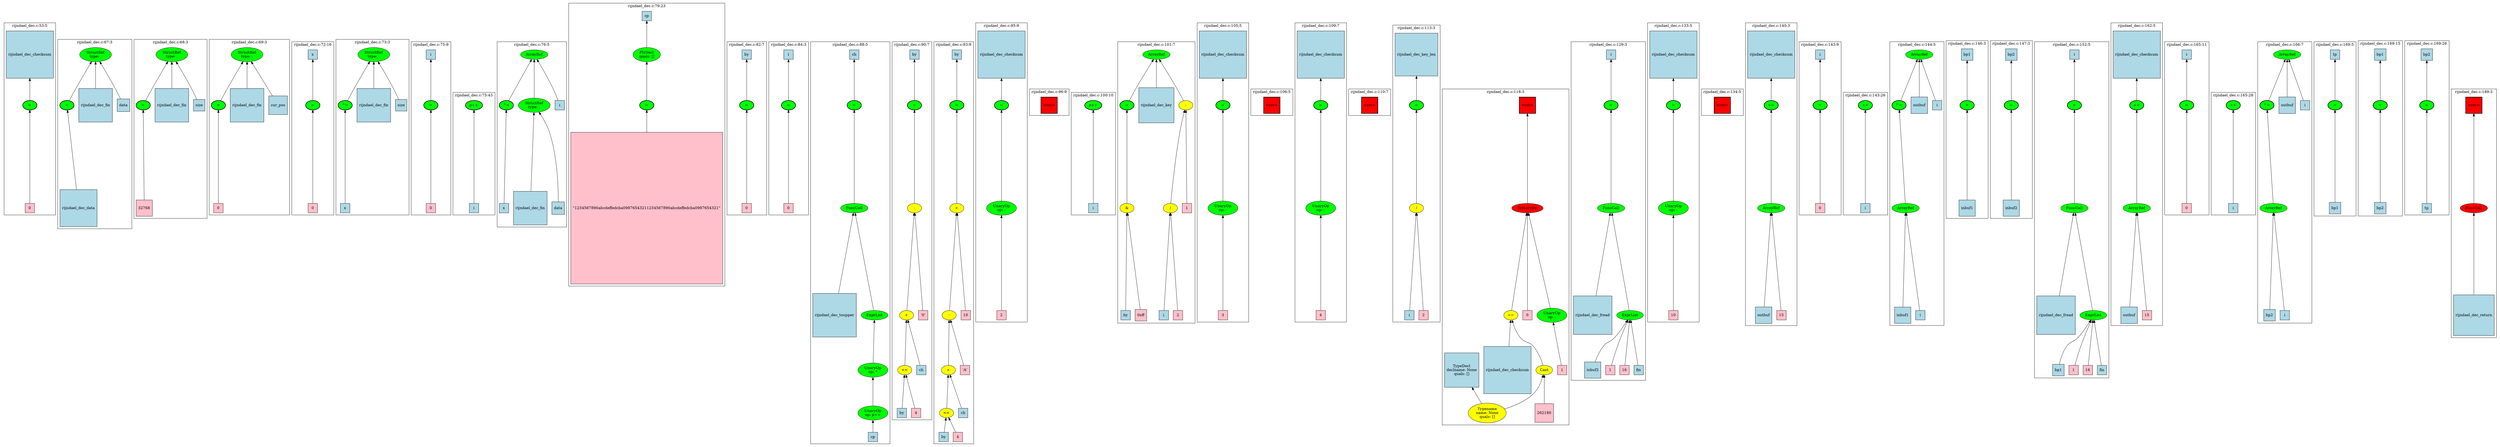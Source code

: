 strict graph "" {
	graph [bb="0,0,7971,1431",
		newrank=true
	];
	node [label="\N"];
	{
		graph [rank=same,
			rankdir=LR
		];
		rank2	[height=0.5,
			label="",
			pos="1.5,1081",
			style=invis,
			width=0.013889];
		229	[fillcolor=green,
			height=0.5,
			label="=",
			pos="91.5,1081",
			style="filled,bold",
			width=0.75];
		rank2 -- 229	[pos="2.2031,1081 22.9,1081 43.596,1081 64.292,1081",
			style=invis];
		292	[fillcolor=green,
			height=0.5,
			label="=",
			pos="215.5,1081",
			style="filled,bold",
			width=0.75];
		229 -- 292	[pos="118.62,1081 141.83,1081 165.04,1081 188.25,1081",
			style=invis];
		297	[fillcolor=green,
			height=0.5,
			label="=",
			pos="473.5,1081",
			style="filled,bold",
			width=0.75];
		292 -- 297	[pos="220.85,1098.8 227.17,1116.4 239.57,1142.3 260.5,1154 292.52,1171.8 393.23,1171.4 425.5,1154 447.13,1142.3 460.6,1116.2 467.59,1098.5",
			style=invis];
		302	[fillcolor=green,
			height=0.5,
			label="=",
			pos="729.5,1081",
			style="filled,bold",
			width=0.75];
		297 -- 302	[pos="478.85,1098.8 485.17,1116.4 497.57,1142.3 518.5,1154 550.13,1171.6 649.62,1171.1 681.5,1154 703.13,1142.3 716.6,1116.2 723.59,1098.5",
			style=invis];
		310	[fillcolor=green,
			height=0.5,
			label="=",
			pos="1036.5,1081",
			style="filled,bold",
			width=0.75];
		302 -- 310	[pos="734.85,1098.8 741.17,1116.4 753.57,1142.3 774.5,1154 810.4,1174 921.31,1169.2 959.5,1154 987.9,1142.6 1011.8,1115.3 1025.2,1097.5",
			style=invis];
		314	[fillcolor=green,
			height=0.5,
			label="^=",
			pos="1143.5,1081",
			style="filled,bold",
			width=0.75];
		310 -- 314	[pos="1063.7,1081 1081.2,1081 1098.8,1081 1116.4,1081",
			style=invis];
		321	[fillcolor=green,
			height=0.5,
			label="=",
			pos="1424.5,1081",
			style="filled,bold",
			width=0.75];
		314 -- 321	[pos="1148.8,1098.8 1155.2,1116.4 1167.6,1142.3 1188.5,1154 1220.1,1171.6 1318,1167.8 1351.5,1154 1378.8,1142.6 1401.3,1115.6 1413.7,1097.8",
			style=invis];
		329	[fillcolor=green,
			height=0.5,
			label="p++",
			pos="1557.5,1081",
			style="filled,bold",
			width=0.75];
		321 -- 329	[pos="1451.5,1081 1477.7,1081 1504,1081 1530.2,1081",
			style=invis];
		331	[fillcolor=green,
			height=0.5,
			label="^=",
			pos="1664.5,1081",
			style="filled,bold",
			width=0.75];
		329 -- 331	[pos="1584.7,1081 1602.2,1081 1619.8,1081 1637.4,1081",
			style=invis];
		338	[fillcolor=green,
			height=0.5,
			label="=",
			pos="2105.5,1081",
			style="filled,bold",
			width=0.75];
		331 -- 338	[pos="1669.8,1098.8 1676.2,1116.4 1688.6,1142.3 1709.5,1154 1768.9,1187.1 1795.2,1163.8 1862.5,1154 1945.5,1141.8 2039.5,1107.3 2082.2,\
1090.4",
			style=invis];
		346	[fillcolor=green,
			height=0.5,
			label="=",
			pos="2403.5,1081",
			style="filled,bold",
			width=0.75];
		338 -- 346	[pos="2132.6,1081 2213.8,1081 2295,1081 2376.2,1081",
			style=invis];
		350	[fillcolor=green,
			height=0.5,
			label="=",
			pos="2532.5,1081",
			style="filled,bold",
			width=0.75];
		346 -- 350	[pos="2430.7,1081 2455.6,1081 2480.5,1081 2505.5,1081",
			style=invis];
		362	[fillcolor=green,
			height=0.5,
			label="=",
			pos="2737.5,1081",
			style="filled,bold",
			width=0.75];
		350 -- 362	[pos="2559.7,1081 2610,1081 2660.2,1081 2710.4,1081",
			style=invis];
		378	[fillcolor=green,
			height=0.5,
			label="=",
			pos="2920.5,1081",
			style="filled,bold",
			width=0.75];
		362 -- 378	[pos="2764.7,1081 2807.6,1081 2850.5,1081 2893.4,1081",
			style=invis];
		395	[fillcolor=green,
			height=0.5,
			label="=",
			pos="3052.5,1081",
			style="filled,bold",
			width=0.75];
		378 -- 395	[pos="2947.6,1081 2973.5,1081 2999.5,1081 3025.4,1081",
			style=invis];
		407	[fillcolor=green,
			height=0.5,
			label="=",
			pos="3203.5,1081",
			style="filled,bold",
			width=0.75];
		395 -- 407	[pos="3079.6,1081 3111.9,1081 3144.1,1081 3176.4,1081",
			style=invis];
		411	[fillcolor=red,
			height=0.65278,
			label="\<ret\>",
			pos="3352.5,1081",
			shape=square,
			style="filled,bold",
			width=0.65278];
		407 -- 411	[pos="3230.6,1081 3263.3,1081 3296,1081 3328.7,1081",
			style=invis];
		414	[fillcolor=green,
			height=0.5,
			label="p++",
			pos="3488.5,1081",
			style="filled,bold",
			width=0.75];
		411 -- 414	[pos="3376.1,1081 3404.5,1081 3432.9,1081 3461.3,1081",
			style=invis];
		417	[fillcolor=green,
			height=0.5,
			label="=",
			pos="3598.5,1081",
			style="filled,bold",
			width=0.75];
		414 -- 417	[pos="3515.6,1081 3534.1,1081 3552.7,1081 3571.3,1081",
			style=invis];
		432	[fillcolor=green,
			height=0.5,
			label="=",
			pos="3922.5,1081",
			style="filled,bold",
			width=0.75];
		417 -- 432	[pos="3603.8,1098.8 3610.2,1116.4 3622.6,1142.3 3643.5,1154 3679.4,1174 3789.6,1167.3 3828.5,1154 3861.5,1142.6 3891.9,1114.4 3908.8,1096.6",
			style=invis];
		436	[fillcolor=red,
			height=0.65278,
			label="\<ret\>",
			pos="4075.5,1081",
			shape=square,
			style="filled,bold",
			width=0.65278];
		432 -- 436	[pos="3949.7,1081 3983.8,1081 4017.8,1081 4051.9,1081",
			style=invis];
		446	[fillcolor=green,
			height=0.5,
			label="=",
			pos="4228.5,1081",
			style="filled,bold",
			width=0.75];
		436 -- 446	[pos="4099.1,1081 4133.2,1081 4167.3,1081 4201.5,1081",
			style=invis];
		450	[fillcolor=red,
			height=0.65278,
			label="\<ret\>",
			pos="4381.5,1081",
			shape=square,
			style="filled,bold",
			width=0.65278];
		446 -- 450	[pos="4255.7,1081 4289.8,1081 4323.8,1081 4357.9,1081",
			style=invis];
		451	[fillcolor=green,
			height=0.5,
			label="=",
			pos="4528.5,1081",
			style="filled,bold",
			width=0.75];
		450 -- 451	[pos="4405,1081 4437.2,1081 4469.3,1081 4501.5,1081",
			style=invis];
		466	[fillcolor=red,
			height=0.65278,
			label="\<ret\>",
			pos="4885.5,1081",
			shape=square,
			style="filled,bold",
			width=0.65278];
		451 -- 466	[pos="4555.7,1081 4657.8,1081 4759.9,1081 4862,1081",
			style=invis];
		530	[fillcolor=green,
			height=0.5,
			label="=",
			pos="5157.5,1081",
			style="filled,bold",
			width=0.75];
		466 -- 530	[pos="4909.1,1081 4982.9,1081 5056.6,1081 5130.3,1081",
			style=invis];
		546	[fillcolor=green,
			height=0.5,
			label="=",
			pos="5356.5,1081",
			style="filled,bold",
			width=0.75];
		530 -- 546	[pos="5184.7,1081 5232.9,1081 5281.1,1081 5329.3,1081",
			style=invis];
		550	[fillcolor=red,
			height=0.65278,
			label="\<ret\>",
			pos="5509.5,1081",
			shape=square,
			style="filled,bold",
			width=0.65278];
		546 -- 550	[pos="5383.7,1081 5417.8,1081 5451.8,1081 5485.9,1081",
			style=invis];
		557	[fillcolor=green,
			height=0.5,
			label="+=",
			pos="5662.5,1081",
			style="filled,bold",
			width=0.75];
		550 -- 557	[pos="5533.1,1081 5567.2,1081 5601.3,1081 5635.5,1081",
			style=invis];
		564	[fillcolor=green,
			height=0.5,
			label="=",
			pos="5815.5,1081",
			style="filled,bold",
			width=0.75];
		557 -- 564	[pos="5689.7,1081 5722.6,1081 5755.5,1081 5788.5,1081",
			style=invis];
		570	[fillcolor=green,
			height=0.5,
			label="++",
			pos="5954.5,1081",
			style="filled,bold",
			width=0.75];
		564 -- 570	[pos="5842.6,1081 5870.9,1081 5899.2,1081 5927.4,1081",
			style=invis];
		572	[fillcolor=green,
			height=0.5,
			label="^=",
			pos="6064.5,1081",
			style="filled,bold",
			width=0.75];
		570 -- 572	[pos="5981.6,1081 6000.1,1081 6018.7,1081 6037.3,1081",
			style=invis];
		579	[fillcolor=green,
			height=0.5,
			label="=",
			pos="6295.5,1081",
			style="filled,bold",
			width=0.75];
		572 -- 579	[pos="6069.8,1098.8 6076.2,1116.4 6088.6,1142.3 6109.5,1154 6151.8,1177.6 6173.5,1171.9 6218.5,1154 6246.9,1142.6 6270.8,1115.3 6284.2,\
1097.5",
			style=invis];
		582	[fillcolor=green,
			height=0.5,
			label="=",
			pos="6431.5,1081",
			style="filled,bold",
			width=0.75];
		579 -- 582	[pos="6322.6,1081 6349.8,1081 6377,1081 6404.3,1081",
			style=invis];
		589	[fillcolor=green,
			height=0.5,
			label="=",
			pos="6629.5,1081",
			style="filled,bold",
			width=0.75];
		582 -- 589	[pos="6458.6,1081 6506.5,1081 6554.5,1081 6602.5,1081",
			style=invis];
		609	[fillcolor=green,
			height=0.5,
			label="+=",
			pos="6828.5,1081",
			style="filled,bold",
			width=0.75];
		589 -- 609	[pos="6656.7,1081 6704.9,1081 6753.1,1081 6801.3,1081",
			style=invis];
		616	[fillcolor=green,
			height=0.5,
			label="=",
			pos="6984.5,1081",
			style="filled,bold",
			width=0.75];
		609 -- 616	[pos="6855.6,1081 6889.5,1081 6923.4,1081 6957.3,1081",
			style=invis];
		622	[fillcolor=green,
			height=0.5,
			label="++",
			pos="7126.5,1081",
			style="filled,bold",
			width=0.75];
		616 -- 622	[pos="7011.7,1081 7040.8,1081 7070,1081 7099.1,1081",
			style=invis];
		624	[fillcolor=green,
			height=0.5,
			label="^=",
			pos="7236.5,1081",
			style="filled,bold",
			width=0.75];
		622 -- 624	[pos="7153.6,1081 7172.1,1081 7190.7,1081 7209.3,1081",
			style=invis];
		631	[fillcolor=green,
			height=0.5,
			label="=",
			pos="7467.5,1081",
			style="filled,bold",
			width=0.75];
		624 -- 631	[pos="7241.8,1098.8 7248.2,1116.4 7260.6,1142.3 7281.5,1154 7323.8,1177.6 7345.5,1171.9 7390.5,1154 7418.9,1142.6 7442.8,1115.3 7456.2,\
1097.5",
			style=invis];
		634	[fillcolor=green,
			height=0.5,
			label="=",
			pos="7606.5,1081",
			style="filled,bold",
			width=0.75];
		631 -- 634	[pos="7494.6,1081 7522.9,1081 7551.2,1081 7579.4,1081",
			style=invis];
		637	[fillcolor=green,
			height=0.5,
			label="=",
			pos="7748.5,1081",
			style="filled,bold",
			width=0.75];
		634 -- 637	[pos="7633.7,1081 7662.8,1081 7692,1081 7721.1,1081",
			style=invis];
		679	[fillcolor=red,
			height=0.65278,
			label="\<ret\>",
			pos="7892.5,1081",
			shape=square,
			style="filled,bold",
			width=0.65278];
		637 -- 679	[pos="7775.5,1081 7806.6,1081 7837.7,1081 7868.7,1081",
			style=invis];
		end	[height=0.5,
			label="",
			pos="7970.5,1081",
			style=invis,
			width=0.013889];
		679 -- end	[pos="7916.3,1081 7934.1,1081 7951.9,1081 7969.7,1081",
			style=invis];
	}
	subgraph cluster329 {
		graph [bb="1493.5,742.45,1621.5,1130",
			label="rijndael_dec.c:75:43",
			lheight=0.21,
			lp="1557.5,1118.5",
			lwidth=1.56
		];
		329;
		330	[fillcolor=lightblue,
			height=0.5,
			label=i,
			pos="1557.5,768.45",
			shape=square,
			style=filled,
			width=0.5];
		329 -- 330	[dir=back,
			pos="s,1557.5,1062.8 1557.5,1052.5 1557.5,989.89 1557.5,837.68 1557.5,786.54"];
	}
	subgraph cluster637 {
		graph [bb="7681.5,742.45,7815.5,1294",
			label="rijndael_dec.c:169:26",
			lheight=0.21,
			lp="7748.5,1282.5",
			lwidth=1.64
		];
		637;
		639	[fillcolor=lightblue,
			height=0.5,
			label=tp,
			pos="7748.5,768.45",
			shape=square,
			style=filled,
			width=0.5];
		637 -- 639	[dir=back,
			pos="s,7748.5,1062.8 7748.5,1052.5 7748.5,989.89 7748.5,837.68 7748.5,786.54"];
		638	[fillcolor=lightblue,
			height=0.51389,
			label=bp2,
			pos="7748.5,1244.5",
			shape=square,
			style=filled,
			width=0.51389];
		638 -- 637	[dir=back,
			pos="s,7748.5,1225.9 7748.5,1215.8 7748.5,1182.3 7748.5,1126.9 7748.5,1099"];
	}
	subgraph cluster634 {
		graph [bb="7539.5,741.95,7673.5,1294",
			label="rijndael_dec.c:169:15",
			lheight=0.21,
			lp="7606.5,1282.5",
			lwidth=1.64
		];
		634;
		636	[fillcolor=lightblue,
			height=0.51389,
			label=bp2,
			pos="7606.5,768.45",
			shape=square,
			style=filled,
			width=0.51389];
		634 -- 636	[dir=back,
			pos="s,7606.5,1062.8 7606.5,1052.6 7606.5,990.29 7606.5,839.2 7606.5,787.31"];
		635	[fillcolor=lightblue,
			height=0.51389,
			label=bp1,
			pos="7606.5,1244.5",
			shape=square,
			style=filled,
			width=0.51389];
		635 -- 634	[dir=back,
			pos="s,7606.5,1225.9 7606.5,1215.8 7606.5,1182.3 7606.5,1126.9 7606.5,1099"];
	}
	subgraph cluster631 {
		graph [bb="7403.5,741.95,7531.5,1293.5",
			label="rijndael_dec.c:169:5",
			lheight=0.21,
			lp="7467.5,1282",
			lwidth=1.56
		];
		631;
		633	[fillcolor=lightblue,
			height=0.51389,
			label=bp1,
			pos="7467.5,768.45",
			shape=square,
			style=filled,
			width=0.51389];
		631 -- 633	[dir=back,
			pos="s,7467.5,1062.8 7467.5,1052.6 7467.5,990.29 7467.5,839.2 7467.5,787.31"];
		632	[fillcolor=lightblue,
			height=0.5,
			label=tp,
			pos="7467.5,1244.5",
			shape=square,
			style=filled,
			width=0.5];
		632 -- 631	[dir=back,
			pos="s,7467.5,1226.2 7467.5,1216.2 7467.5,1182.7 7467.5,1127.1 7467.5,1099.1"];
	}
	subgraph cluster450 {
		graph [bb="4317.5,1049.5,4445.5,1135.5",
			label="rijndael_dec.c:110:7",
			lheight=0.21,
			lp="4381.5,1124",
			lwidth=1.56
		];
		450;
	}
	subgraph cluster570 {
		graph [bb="5887.5,742.45,6021.5,1130",
			label="rijndael_dec.c:143:26",
			lheight=0.21,
			lp="5954.5,1118.5",
			lwidth=1.64
		];
		570;
		571	[fillcolor=lightblue,
			height=0.5,
			label=i,
			pos="5954.5,768.45",
			shape=square,
			style=filled,
			width=0.5];
		570 -- 571	[dir=back,
			pos="s,5954.5,1062.8 5954.5,1052.5 5954.5,989.89 5954.5,837.68 5954.5,786.54"];
	}
	subgraph cluster331 {
		graph [bb="1629.5,708.45,1867.5,1293.5",
			label="rijndael_dec.c:76:5",
			lheight=0.21,
			lp="1748.5,1282",
			lwidth=1.46
		];
		331;
		337	[fillcolor=lightblue,
			height=0.5,
			label=x,
			pos="1661.5,768.45",
			shape=square,
			style=filled,
			width=0.5];
		331 -- 337	[dir=back,
			pos="s,1664.3,1062.8 1664.2,1052.5 1663.6,989.89 1662.2,837.68 1661.7,786.54"];
		332	[fillcolor=green,
			height=0.5,
			label=ArrayRef,
			pos="1757.5,1244.5",
			style=filled,
			width=1.2277];
		332 -- 331	[dir=back,
			pos="s,1747.9,1226.8 1742.9,1218 1723.6,1184.5 1690.2,1126.5 1673.9,1098.3"];
		333	[fillcolor=green,
			height=0.74639,
			label="StructRef
type: .",
			pos="1757.5,1081",
			style=filled,
			width=1.3356];
		332 -- 333	[dir=back,
			pos="s,1757.5,1226.2 1757.5,1215.9 1757.5,1185.7 1757.5,1137.4 1757.5,1107.9"];
		336	[fillcolor=lightblue,
			height=0.5,
			label=i,
			pos="1841.5,1081",
			shape=square,
			style=filled,
			width=0.5];
		332 -- 336	[dir=back,
			pos="s,1766.5,1226.8 1771.3,1217.8 1783,1196.1 1800,1164.1 1814.5,1136 1820.8,1123.7 1827.8,1109.7 1833.1,1099"];
		334	[fillcolor=lightblue,
			height=1.4444,
			label=rijndael_dec_fin,
			pos="1749.5,768.45",
			shape=square,
			style=filled,
			width=1.4444];
		333 -- 334	[dir=back,
			pos="s,1756.8,1054 1756.6,1043.7 1755.1,988.59 1752.4,883.58 1750.8,820.71"];
		335	[fillcolor=lightblue,
			height=0.54167,
			label=data,
			pos="1839.5,768.45",
			shape=square,
			style=filled,
			width=0.54167];
		333 -- 335	[dir=back,
			pos="s,1775.5,1055.7 1781.2,1047 1791.9,1030.6 1803.6,1010.1 1810.5,989.95 1835.2,918.21 1839.1,826.69 1839.5,788.02"];
	}
	subgraph cluster436 {
		graph [bb="4011.5,1049.5,4139.5,1135.5",
			label="rijndael_dec.c:106:5",
			lheight=0.21,
			lp="4075.5,1124",
			lwidth=1.56
		];
		436;
	}
	subgraph cluster446 {
		graph [bb="4147.5,419.45,4309.5,1348",
			label="rijndael_dec.c:109:7",
			lheight=0.21,
			lp="4228.5,1336.5",
			lwidth=1.56
		];
		446;
		448	[fillcolor=green,
			height=0.74639,
			label="UnaryOp
op: -",
			pos="4228.5,768.45",
			style=filled,
			width=1.316];
		446 -- 448	[dir=back,
			pos="s,4228.5,1062.8 4228.5,1052.7 4228.5,993.45 4228.5,853.37 4228.5,795.33"];
		449	[fillcolor=pink,
			height=0.5,
			label=4,
			pos="4228.5,445.45",
			shape=square,
			style=filled,
			width=0.5];
		448 -- 449	[dir=back,
			pos="s,4228.5,741.46 4228.5,731.06 4228.5,661.91 4228.5,513.94 4228.5,463.62"];
		447	[fillcolor=lightblue,
			height=2.0139,
			label=rijndael_dec_checksum,
			pos="4228.5,1244.5",
			shape=square,
			style=filled,
			width=2.0139];
		447 -- 446	[dir=back,
			pos="s,4228.5,1171.7 4228.5,1161.5 4228.5,1137.8 4228.5,1114.2 4228.5,1099"];
	}
	subgraph cluster407 {
		graph [bb="3122.5,419.45,3284.5,1348",
			label="rijndael_dec.c:95:9",
			lheight=0.21,
			lp="3203.5,1336.5",
			lwidth=1.46
		];
		407;
		409	[fillcolor=green,
			height=0.74639,
			label="UnaryOp
op: -",
			pos="3203.5,768.45",
			style=filled,
			width=1.316];
		407 -- 409	[dir=back,
			pos="s,3203.5,1062.8 3203.5,1052.7 3203.5,993.45 3203.5,853.37 3203.5,795.33"];
		410	[fillcolor=pink,
			height=0.5,
			label=2,
			pos="3203.5,445.45",
			shape=square,
			style=filled,
			width=0.5];
		409 -- 410	[dir=back,
			pos="s,3203.5,741.46 3203.5,731.06 3203.5,661.91 3203.5,513.94 3203.5,463.62"];
		408	[fillcolor=lightblue,
			height=2.0139,
			label=rijndael_dec_checksum,
			pos="3203.5,1244.5",
			shape=square,
			style=filled,
			width=2.0139];
		408 -- 407	[dir=back,
			pos="s,3203.5,1171.7 3203.5,1161.5 3203.5,1137.8 3203.5,1114.2 3203.5,1099"];
	}
	subgraph cluster432 {
		graph [bb="3841.5,419.45,4003.5,1348",
			label="rijndael_dec.c:105:5",
			lheight=0.21,
			lp="3922.5,1336.5",
			lwidth=1.56
		];
		432;
		434	[fillcolor=green,
			height=0.74639,
			label="UnaryOp
op: -",
			pos="3922.5,768.45",
			style=filled,
			width=1.316];
		432 -- 434	[dir=back,
			pos="s,3922.5,1062.8 3922.5,1052.7 3922.5,993.45 3922.5,853.37 3922.5,795.33"];
		435	[fillcolor=pink,
			height=0.5,
			label=3,
			pos="3922.5,445.45",
			shape=square,
			style=filled,
			width=0.5];
		434 -- 435	[dir=back,
			pos="s,3922.5,741.46 3922.5,731.06 3922.5,661.91 3922.5,513.94 3922.5,463.62"];
		433	[fillcolor=lightblue,
			height=2.0139,
			label=rijndael_dec_checksum,
			pos="3922.5,1244.5",
			shape=square,
			style=filled,
			width=2.0139];
		433 -- 432	[dir=back,
			pos="s,3922.5,1171.7 3922.5,1161.5 3922.5,1137.8 3922.5,1114.2 3922.5,1099"];
	}
	subgraph cluster350 {
		graph [bb="2472.5,742.45,2593.5,1293.5",
			label="rijndael_dec.c:84:3",
			lheight=0.21,
			lp="2533,1282",
			lwidth=1.46
		];
		350;
		352	[fillcolor=pink,
			height=0.5,
			label=0,
			pos="2532.5,768.45",
			shape=square,
			style=filled,
			width=0.5];
		350 -- 352	[dir=back,
			pos="s,2532.5,1062.8 2532.5,1052.5 2532.5,989.89 2532.5,837.68 2532.5,786.54"];
		351	[fillcolor=lightblue,
			height=0.5,
			label=i,
			pos="2532.5,1244.5",
			shape=square,
			style=filled,
			width=0.5];
		351 -- 350	[dir=back,
			pos="s,2532.5,1226.2 2532.5,1216.2 2532.5,1182.7 2532.5,1127.1 2532.5,1099.1"];
	}
	subgraph cluster346 {
		graph [bb="2343.5,742.45,2464.5,1293.5",
			label="rijndael_dec.c:82:7",
			lheight=0.21,
			lp="2404,1282",
			lwidth=1.46
		];
		346;
		349	[fillcolor=pink,
			height=0.5,
			label=0,
			pos="2403.5,768.45",
			shape=square,
			style=filled,
			width=0.5];
		346 -- 349	[dir=back,
			pos="s,2403.5,1062.8 2403.5,1052.5 2403.5,989.89 2403.5,837.68 2403.5,786.54"];
		347	[fillcolor=lightblue,
			height=0.5,
			label=by,
			pos="2403.5,1244.5",
			shape=square,
			style=filled,
			width=0.5];
		347 -- 346	[dir=back,
			pos="s,2403.5,1226.2 2403.5,1216.2 2403.5,1182.7 2403.5,1127.1 2403.5,1099.1"];
	}
	subgraph cluster417 {
		graph [bb="3563.5,417.95,3833.5,1293.5",
			label="rijndael_dec.c:101:7",
			lheight=0.21,
			lp="3698.5,1282",
			lwidth=1.56
		];
		417;
		425	[fillcolor=yellow,
			height=0.5,
			label="&",
			pos="3598.5,768.45",
			style=filled,
			width=0.75];
		417 -- 425	[dir=back,
			pos="s,3598.5,1062.8 3598.5,1052.5 3598.5,989.89 3598.5,837.68 3598.5,786.54"];
		426	[fillcolor=lightblue,
			height=0.5,
			label=by,
			pos="3593.5,445.45",
			shape=square,
			style=filled,
			width=0.5];
		425 -- 426	[dir=back,
			pos="s,3598.2,750.19 3598.1,740.02 3597.1,675.7 3594.6,516.6 3593.8,463.8"];
		427	[fillcolor=pink,
			height=0.54167,
			label="0xff",
			pos="3649.5,445.45",
			shape=square,
			style=filled,
			width=0.54167];
		425 -- 427	[dir=back,
			pos="s,3601.2,750.19 3602.8,740.1 3613,676.3 3638,518.98 3646.6,464.99"];
		418	[fillcolor=green,
			height=0.5,
			label=ArrayRef,
			pos="3698.5,1244.5",
			style=filled,
			width=1.2277];
		418 -- 417	[dir=back,
			pos="s,3688.2,1226.8 3682.7,1218 3661.8,1184.3 3625.7,1125.8 3608.3,1097.8"];
		419	[fillcolor=lightblue,
			height=1.5278,
			label=rijndael_dec_key,
			pos="3698.5,1081",
			shape=square,
			style=filled,
			width=1.5278];
		418 -- 419	[dir=back,
			pos="s,3698.5,1226.2 3698.5,1216 3698.5,1194.2 3698.5,1163.1 3698.5,1136.3"];
		420	[fillcolor=yellow,
			height=0.5,
			label="-",
			pos="3798.5,1081",
			style=filled,
			width=0.75];
		418 -- 420	[dir=back,
			pos="s,3708.8,1226.8 3714.3,1218 3735.2,1184.3 3771.3,1125.8 3788.7,1097.8"];
		421	[fillcolor=yellow,
			height=0.5,
			label="/",
			pos="3739.5,768.45",
			style=filled,
			width=0.75];
		420 -- 421	[dir=back,
			pos="s,3793.7,1063.1 3791.1,1053.4 3786.2,1035.6 3780,1011.5 3775.5,989.95 3759.7,914.59 3746.8,823.53 3741.7,786.42"];
		424	[fillcolor=pink,
			height=0.5,
			label=1,
			pos="3802.5,768.45",
			shape=square,
			style=filled,
			width=0.5];
		420 -- 424	[dir=back,
			pos="s,3798.7,1062.8 3798.9,1052.5 3799.7,989.89 3801.6,837.68 3802.3,786.54"];
		422	[fillcolor=lightblue,
			height=0.5,
			label=i,
			pos="3720.5,445.45",
			shape=square,
			style=filled,
			width=0.5];
		421 -- 422	[dir=back,
			pos="s,3738.5,750.19 3737.9,740.02 3734.1,675.7 3724.7,516.6 3721.5,463.8"];
		423	[fillcolor=pink,
			height=0.5,
			label=2,
			pos="3774.5,445.45",
			shape=square,
			style=filled,
			width=0.5];
		421 -- 423	[dir=back,
			pos="s,3741.4,750.19 3742.5,740.02 3749.5,675.7 3766.9,516.6 3772.6,463.8"];
	}
	subgraph cluster414 {
		graph [bb="3421.5,742.45,3555.5,1130",
			label="rijndael_dec.c:100:10",
			lheight=0.21,
			lp="3488.5,1118.5",
			lwidth=1.64
		];
		414;
		415	[fillcolor=lightblue,
			height=0.5,
			label=i,
			pos="3488.5,768.45",
			shape=square,
			style=filled,
			width=0.5];
		414 -- 415	[dir=back,
			pos="s,3488.5,1062.8 3488.5,1052.5 3488.5,989.89 3488.5,837.68 3488.5,786.54"];
	}
	subgraph cluster411 {
		graph [bb="3292.5,1049.5,3413.5,1135.5",
			label="rijndael_dec.c:96:9",
			lheight=0.21,
			lp="3353,1124",
			lwidth=1.46
		];
		411;
	}
	subgraph cluster338 {
		graph [bb="1875.5,538.95,2335.5,1423",
			label="rijndael_dec.c:79:23",
			lheight=0.21,
			lp="2105.5,1411.5",
			lwidth=1.56
		];
		338;
		342	[fillcolor=pink,
			height=6.1528,
			label="\"1234567890abcdeffedcba09876543211234567890abcdeffedcba0987654321\"",
			pos="2105.5,768.45",
			shape=square,
			style=filled,
			width=6.1528];
		338 -- 342	[dir=back,
			pos="s,2105.5,1062.8 2105.5,1052.7 2105.5,1036.7 2105.5,1014.8 2105.5,990.23"];
		339	[fillcolor=green,
			height=0.74639,
			label="PtrDecl
quals: []",
			pos="2105.5,1244.5",
			style=filled,
			width=1.2178];
		339 -- 338	[dir=back,
			pos="s,2105.5,1217.5 2105.5,1207.2 2105.5,1173.6 2105.5,1125 2105.5,1099.4"];
		340	[fillcolor=lightblue,
			height=0.5,
			label=cp,
			pos="2105.5,1374",
			shape=square,
			style=filled,
			width=0.5];
		340 -- 339	[dir=back,
			pos="s,2105.5,1355.8 2105.5,1345.5 2105.5,1323.6 2105.5,1293.2 2105.5,1271.7"];
	}
	subgraph cluster679 {
		graph [bb="7823.5,376.45,7961.5,1135.5",
			label="rijndael_dec.c:189:3",
			lheight=0.21,
			lp="7892.5,1124",
			lwidth=1.56
		];
		679;
		680	[fillcolor=red,
			height=0.5,
			label=FuncCall,
			pos="7892.5,768.45",
			style=filled,
			width=1.1916];
		679 -- 680	[dir=back,
			pos="s,7892.5,1057.4 7892.5,1047.2 7892.5,981.77 7892.5,836.8 7892.5,786.8"];
		681	[fillcolor=lightblue,
			height=1.6944,
			label=rijndael_dec_return,
			pos="7892.5,445.45",
			shape=square,
			style=filled,
			width=1.6944];
		680 -- 681	[dir=back,
			pos="s,7892.5,750.19 7892.5,740.19 7892.5,688.83 7892.5,576.58 7892.5,506.68"];
	}
	subgraph cluster229 {
		graph [bb="10.5,742.45,172.5,1348",
			label="rijndael_dec.c:53:5",
			lheight=0.21,
			lp="91.5,1336.5",
			lwidth=1.46
		];
		229;
		232	[fillcolor=pink,
			height=0.5,
			label=0,
			pos="91.5,768.45",
			shape=square,
			style=filled,
			width=0.5];
		229 -- 232	[dir=back,
			pos="s,91.5,1062.8 91.5,1052.5 91.5,989.89 91.5,837.68 91.5,786.54"];
		230	[fillcolor=lightblue,
			height=2.0139,
			label=rijndael_dec_checksum,
			pos="91.5,1244.5",
			shape=square,
			style=filled,
			width=2.0139];
		230 -- 229	[dir=back,
			pos="s,91.5,1171.7 91.5,1161.5 91.5,1137.8 91.5,1114.2 91.5,1099"];
	}
	subgraph cluster624 {
		graph [bb="7201.5,418.95,7395.5,1293.5",
			label="rijndael_dec.c:166:7",
			lheight=0.21,
			lp="7298.5,1282",
			lwidth=1.56
		];
		624;
		628	[fillcolor=green,
			height=0.5,
			label=ArrayRef,
			pos="7253.5,768.45",
			style=filled,
			width=1.2277];
		624 -- 628	[dir=back,
			pos="s,7237.4,1062.8 7238,1052.5 7241.4,989.89 7249.8,837.68 7252.6,786.54"];
		629	[fillcolor=lightblue,
			height=0.51389,
			label=bp2,
			pos="7240.5,445.45",
			shape=square,
			style=filled,
			width=0.51389];
		628 -- 629	[dir=back,
			pos="s,7252.8,750.19 7252.4,740.05 7249.8,675.9 7243.4,517.39 7241.2,464.19"];
		630	[fillcolor=lightblue,
			height=0.5,
			label=i,
			pos="7295.5,445.45",
			shape=square,
			style=filled,
			width=0.5];
		628 -- 630	[dir=back,
			pos="s,7255.8,750.19 7257.1,740.02 7265.5,675.7 7286.3,516.6 7293.2,463.8"];
		625	[fillcolor=green,
			height=0.5,
			label=ArrayRef,
			pos="7307.5,1244.5",
			style=filled,
			width=1.2277];
		625 -- 624	[dir=back,
			pos="s,7300,1226.5 7296,1217.3 7281.3,1183.8 7256.2,1126.9 7243.9,1098.7"];
		626	[fillcolor=lightblue,
			height=0.72222,
			label=outbuf,
			pos="7307.5,1081",
			shape=square,
			style=filled,
			width=0.72222];
		625 -- 626	[dir=back,
			pos="s,7307.5,1226.2 7307.5,1215.8 7307.5,1185.3 7307.5,1136.5 7307.5,1107"];
		627	[fillcolor=lightblue,
			height=0.5,
			label=i,
			pos="7369.5,1081",
			shape=square,
			style=filled,
			width=0.5];
		625 -- 627	[dir=back,
			pos="s,7314,1226.5 7317.7,1216.9 7330.5,1183.6 7352.1,1127.4 7362.9,1099.2"];
	}
	subgraph cluster292 {
		graph [bb="180.5,703.95,430.5,1302.3",
			label="rijndael_dec.c:67:3",
			lheight=0.21,
			lp="305.5,1290.8",
			lwidth=1.46
		];
		292;
		296	[fillcolor=lightblue,
			height=1.5694,
			label=rijndael_dec_data,
			pos="245.5,768.45",
			shape=square,
			style=filled,
			width=1.5694];
		292 -- 296	[dir=back,
			pos="s,217.16,1062.8 218.14,1052.6 223.05,1001.8 233.66,891.97 240.13,825"];
		293	[fillcolor=green,
			height=0.74639,
			label="StructRef
type: .",
			pos="312.5,1244.5",
			style=filled,
			width=1.3356];
		293 -- 292	[dir=back,
			pos="s,297.56,1218.6 292.3,1209.8 271.68,1175.5 240.56,1123.7 225.02,1097.8"];
		294	[fillcolor=lightblue,
			height=1.4444,
			label=rijndael_dec_fin,
			pos="312.5,1081",
			shape=square,
			style=filled,
			width=1.4444];
		293 -- 294	[dir=back,
			pos="s,312.5,1217.5 312.5,1207.4 312.5,1185.5 312.5,1157.4 312.5,1133.3"];
		295	[fillcolor=lightblue,
			height=0.54167,
			label=data,
			pos="402.5,1081",
			shape=square,
			style=filled,
			width=0.54167];
		293 -- 295	[dir=back,
			pos="s,326.72,1218.8 331.82,1209.9 343.92,1188.7 359.77,1160.8 373.5,1136 379.98,1124.2 387.11,1111 392.67,1100.5"];
	}
	subgraph cluster564 {
		graph [bb="5751.5,742.45,5879.5,1293.5",
			label="rijndael_dec.c:143:9",
			lheight=0.21,
			lp="5815.5,1282",
			lwidth=1.56
		];
		564;
		566	[fillcolor=pink,
			height=0.5,
			label=0,
			pos="5815.5,768.45",
			shape=square,
			style=filled,
			width=0.5];
		564 -- 566	[dir=back,
			pos="s,5815.5,1062.8 5815.5,1052.5 5815.5,989.89 5815.5,837.68 5815.5,786.54"];
		565	[fillcolor=lightblue,
			height=0.5,
			label=i,
			pos="5815.5,1244.5",
			shape=square,
			style=filled,
			width=0.5];
		565 -- 564	[dir=back,
			pos="s,5815.5,1226.2 5815.5,1216.2 5815.5,1182.7 5815.5,1127.1 5815.5,1099.1"];
	}
	subgraph cluster579 {
		graph [bb="6231.5,734.45,6359.5,1294",
			label="rijndael_dec.c:146:3",
			lheight=0.21,
			lp="6295.5,1282.5",
			lwidth=1.56
		];
		579;
		581	[fillcolor=lightblue,
			height=0.72222,
			label=inbuf1,
			pos="6295.5,768.45",
			shape=square,
			style=filled,
			width=0.72222];
		579 -- 581	[dir=back,
			pos="s,6295.5,1062.8 6295.5,1052.7 6295.5,993.25 6295.5,852.62 6295.5,794.88"];
		580	[fillcolor=lightblue,
			height=0.51389,
			label=bp1,
			pos="6295.5,1244.5",
			shape=square,
			style=filled,
			width=0.51389];
		580 -- 579	[dir=back,
			pos="s,6295.5,1225.9 6295.5,1215.8 6295.5,1182.3 6295.5,1126.9 6295.5,1099"];
	}
	subgraph cluster297 {
		graph [bb="438.5,735.45,686.5,1302.3",
			label="rijndael_dec.c:68:3",
			lheight=0.21,
			lp="562.5,1290.8",
			lwidth=1.46
		];
		297;
		301	[fillcolor=pink,
			height=0.69444,
			label=32768,
			pos="473.5,768.45",
			shape=square,
			style=filled,
			width=0.69444];
		297 -- 301	[dir=back,
			pos="s,473.5,1062.8 473.5,1052.6 473.5,992.65 473.5,850.39 473.5,793.54"];
		298	[fillcolor=green,
			height=0.74639,
			label="StructRef
type: .",
			pos="570.5,1244.5",
			style=filled,
			width=1.3356];
		298 -- 297	[dir=back,
			pos="s,555.56,1218.6 550.3,1209.8 529.68,1175.5 498.56,1123.7 483.02,1097.8"];
		299	[fillcolor=lightblue,
			height=1.4444,
			label=rijndael_dec_fin,
			pos="570.5,1081",
			shape=square,
			style=filled,
			width=1.4444];
		298 -- 299	[dir=back,
			pos="s,570.5,1217.5 570.5,1207.4 570.5,1185.5 570.5,1157.4 570.5,1133.3"];
		300	[fillcolor=lightblue,
			height=0.52778,
			label=size,
			pos="659.5,1081",
			shape=square,
			style=filled,
			width=0.52778];
		298 -- 300	[dir=back,
			pos="s,585.07,1218.4 590.19,1209.5 602.3,1188.5 618.04,1160.8 631.5,1136 637.95,1124.1 644.95,1110.6 650.34,1100"];
	}
	subgraph cluster466 {
		graph [bb="4611.5,80,5023.5,1135.5",
			label="rijndael_dec.c:118:3",
			lheight=0.21,
			lp="4817.5,1124",
			lwidth=1.56
		];
		466;
		467	[fillcolor=red,
			height=0.5,
			label=TernaryOp,
			pos="4885.5,768.45",
			style=filled,
			width=1.3721];
		466 -- 467	[dir=back,
			pos="s,4885.5,1057.4 4885.5,1047.2 4885.5,981.77 4885.5,836.8 4885.5,786.8"];
		468	[fillcolor=yellow,
			height=0.5,
			label="==",
			pos="4822.5,445.45",
			style=filled,
			width=0.75];
		467 -- 468	[dir=back,
			pos="s,4882.1,750.19 4880.1,740 4867.5,675.49 4836.1,515.81 4825.8,463.41"];
		475	[fillcolor=pink,
			height=0.5,
			label=0,
			pos="4885.5,445.45",
			shape=square,
			style=filled,
			width=0.5];
		467 -- 475	[dir=back,
			pos="s,4885.5,750.19 4885.5,740.02 4885.5,675.7 4885.5,516.6 4885.5,463.8"];
		476	[fillcolor=green,
			height=0.74639,
			label="UnaryOp
op: -",
			pos="4968.5,445.45",
			style=filled,
			width=1.316];
		467 -- 476	[dir=back,
			pos="s,4890,750.19 4892.6,740.16 4908.3,679.1 4946.3,532.14 4961.8,472.38"];
		469	[fillcolor=lightblue,
			height=2.0139,
			label=rijndael_dec_checksum,
			pos="4816.5,271.45",
			shape=square,
			style=filled,
			width=2.0139];
		468 -- 469	[dir=back,
			pos="s,4821.9,427.33 4821.6,417.28 4820.9,397.61 4819.9,370.06 4819,344.26"];
		470	[fillcolor=yellow,
			height=0.5,
			label=Cast,
			pos="4934.5,271.45",
			style=filled,
			width=0.75];
		468 -- 470	[dir=back,
			pos="s,4829,427.96 4833.1,418.78 4839.3,405.37 4848.1,389.16 4858.5,376.45 4873,358.75 4884.1,361.8 4898.5,343.95 4912,327.17 4922.4,\
304.5 4928.4,289.22"];
		477	[fillcolor=pink,
			height=0.5,
			label=1,
			pos="4997.5,271.45",
			shape=square,
			style=filled,
			width=0.5];
		476 -- 477	[dir=back,
			pos="s,4972.9,418.33 4974.6,408.14 4980.7,371.82 4989.9,317.5 4994.6,289.9"];
		471	[fillcolor=yellow,
			height=1.041,
			label="Typename
name: None
quals: []",
			pos="4753.5,125.48",
			style=filled,
			width=1.6303];
		470 -- 471	[dir=back,
			pos="s,4929.4,253.56 4925.9,243.97 4920,229.27 4911.1,211.47 4898.5,198.95 4872.6,173.12 4835.6,154.83 4805.5,143.09"];
		474	[fillcolor=pink,
			height=0.79167,
			label=262180,
			pos="4934.5,125.48",
			shape=square,
			style=filled,
			width=0.79167];
		470 -- 474	[dir=back,
			pos="s,4934.5,253.37 4934.5,243.27 4934.5,217.76 4934.5,179.79 4934.5,154.13"];
		472	[fillcolor=lightblue,
			height=1.4722,
			label="TypeDecl
declname: None
quals: []",
			pos="4672.5,271.45",
			shape=square,
			style=filled,
			width=1.4722];
		472 -- 471	[dir=back,
			pos="s,4702,218.07 4707,209.05 4716.3,192.64 4725.9,175.48 4734,161.09"];
	}
	subgraph cluster451 {
		graph [bb="4453.5,419.45,4603.5,1342",
			label="rijndael_dec.c:113:3",
			lheight=0.21,
			lp="4528.5,1330.5",
			lwidth=1.56
		];
		451;
		453	[fillcolor=yellow,
			height=0.5,
			label="/",
			pos="4528.5,768.45",
			style=filled,
			width=0.75];
		451 -- 453	[dir=back,
			pos="s,4528.5,1062.8 4528.5,1052.5 4528.5,989.89 4528.5,837.68 4528.5,786.54"];
		454	[fillcolor=lightblue,
			height=0.5,
			label=i,
			pos="4501.5,445.45",
			shape=square,
			style=filled,
			width=0.5];
		453 -- 454	[dir=back,
			pos="s,4527,750.19 4526.2,740.02 4520.8,675.7 4507.4,516.6 4503,463.8"];
		455	[fillcolor=pink,
			height=0.5,
			label=2,
			pos="4555.5,445.45",
			shape=square,
			style=filled,
			width=0.5];
		453 -- 455	[dir=back,
			pos="s,4530,750.19 4530.8,740.02 4536.2,675.7 4549.6,516.6 4554,463.8"];
		452	[fillcolor=lightblue,
			height=1.8472,
			label=rijndael_dec_key_len,
			pos="4528.5,1244.5",
			shape=square,
			style=filled,
			width=1.8472];
		452 -- 451	[dir=back,
			pos="s,4528.5,1177.8 4528.5,1167.6 4528.5,1142 4528.5,1115.7 4528.5,1099.1"];
	}
	subgraph cluster622 {
		graph [bb="7059.5,742.45,7193.5,1130",
			label="rijndael_dec.c:165:28",
			lheight=0.21,
			lp="7126.5,1118.5",
			lwidth=1.64
		];
		622;
		623	[fillcolor=lightblue,
			height=0.5,
			label=i,
			pos="7126.5,768.45",
			shape=square,
			style=filled,
			width=0.5];
		622 -- 623	[dir=back,
			pos="s,7126.5,1062.8 7126.5,1052.5 7126.5,989.89 7126.5,837.68 7126.5,786.54"];
	}
	subgraph cluster616 {
		graph [bb="6917.5,742.45,7051.5,1293.5",
			label="rijndael_dec.c:165:11",
			lheight=0.21,
			lp="6984.5,1282",
			lwidth=1.64
		];
		616;
		618	[fillcolor=pink,
			height=0.5,
			label=0,
			pos="6984.5,768.45",
			shape=square,
			style=filled,
			width=0.5];
		616 -- 618	[dir=back,
			pos="s,6984.5,1062.8 6984.5,1052.5 6984.5,989.89 6984.5,837.68 6984.5,786.54"];
		617	[fillcolor=lightblue,
			height=0.5,
			label=i,
			pos="6984.5,1244.5",
			shape=square,
			style=filled,
			width=0.5];
		617 -- 616	[dir=back,
			pos="s,6984.5,1226.2 6984.5,1216.2 6984.5,1182.7 6984.5,1127.1 6984.5,1099.1"];
	}
	subgraph cluster378 {
		graph [bb="2858.5,99.477,2982.5,1293.5",
			label="rijndael_dec.c:90:7",
			lheight=0.21,
			lp="2920.5,1282",
			lwidth=1.46
		];
		378;
		380	[fillcolor=yellow,
			height=0.5,
			label="-",
			pos="2920.5,768.45",
			style=filled,
			width=0.75];
		378 -- 380	[dir=back,
			pos="s,2920.5,1062.8 2920.5,1052.5 2920.5,989.89 2920.5,837.68 2920.5,786.54"];
		381	[fillcolor=yellow,
			height=0.5,
			label="+",
			pos="2893.5,445.45",
			style=filled,
			width=0.75];
		380 -- 381	[dir=back,
			pos="s,2919,750.19 2918.2,740.02 2912.8,675.7 2899.4,516.6 2895,463.8"];
		386	[fillcolor=pink,
			height=0.5,
			label="'0'",
			pos="2956.5,445.45",
			shape=square,
			style=filled,
			width=0.5];
		380 -- 386	[dir=back,
			pos="s,2922.4,750.19 2923.6,740.02 2930.8,675.7 2948.6,516.6 2954.6,463.8"];
		382	[fillcolor=yellow,
			height=0.5,
			label="<<",
			pos="2893.5,271.45",
			style=filled,
			width=0.75];
		381 -- 382	[dir=back,
			pos="s,2893.5,427.33 2893.5,417.1 2893.5,381.22 2893.5,319.33 2893.5,289.5"];
		385	[fillcolor=lightblue,
			height=0.5,
			label=ch,
			pos="2956.5,271.45",
			shape=square,
			style=filled,
			width=0.5];
		381 -- 385	[dir=back,
			pos="s,2899.7,427.65 2903.2,417.91 2916.3,382.19 2939.2,319.67 2950.2,289.58"];
		379	[fillcolor=lightblue,
			height=0.5,
			label=by,
			pos="2920.5,1244.5",
			shape=square,
			style=filled,
			width=0.5];
		379 -- 378	[dir=back,
			pos="s,2920.5,1226.2 2920.5,1216.2 2920.5,1182.7 2920.5,1127.1 2920.5,1099.1"];
		383	[fillcolor=lightblue,
			height=0.5,
			label=by,
			pos="2888.5,125.48",
			shape=square,
			style=filled,
			width=0.5];
		382 -- 383	[dir=back,
			pos="s,2892.9,253.37 2892.5,243 2891.5,213.67 2889.9,168.09 2889.1,143.54"];
		384	[fillcolor=pink,
			height=0.5,
			label=4,
			pos="2942.5,125.48",
			shape=square,
			style=filled,
			width=0.5];
		382 -- 384	[dir=back,
			pos="s,2899.2,253.66 2902.5,244.09 2912.4,214.84 2928.2,168.49 2936.7,143.61"];
	}
	subgraph cluster609 {
		graph [bb="6747.5,411.45,6909.5,1348",
			label="rijndael_dec.c:162:5",
			lheight=0.21,
			lp="6828.5,1336.5",
			lwidth=1.56
		];
		609;
		611	[fillcolor=green,
			height=0.5,
			label=ArrayRef,
			pos="6828.5,768.45",
			style=filled,
			width=1.2277];
		609 -- 611	[dir=back,
			pos="s,6828.5,1062.8 6828.5,1052.5 6828.5,989.89 6828.5,837.68 6828.5,786.54"];
		612	[fillcolor=lightblue,
			height=0.72222,
			label=outbuf,
			pos="6801.5,445.45",
			shape=square,
			style=filled,
			width=0.72222];
		611 -- 612	[dir=back,
			pos="s,6827,750.19 6826.2,740.11 6821,678.7 6808.6,530.6 6803.6,471.46"];
		613	[fillcolor=pink,
			height=0.5,
			label=15,
			pos="6863.5,445.45",
			shape=square,
			style=filled,
			width=0.5];
		611 -- 613	[dir=back,
			pos="s,6830.4,750.19 6831.5,740.02 6838.5,675.7 6855.9,516.6 6861.6,463.8"];
		610	[fillcolor=lightblue,
			height=2.0139,
			label=rijndael_dec_checksum,
			pos="6828.5,1244.5",
			shape=square,
			style=filled,
			width=2.0139];
		610 -- 609	[dir=back,
			pos="s,6828.5,1171.7 6828.5,1161.5 6828.5,1137.8 6828.5,1114.2 6828.5,1099"];
	}
	subgraph cluster582 {
		graph [bb="6367.5,734.45,6495.5,1294",
			label="rijndael_dec.c:147:3",
			lheight=0.21,
			lp="6431.5,1282.5",
			lwidth=1.56
		];
		582;
		584	[fillcolor=lightblue,
			height=0.72222,
			label=inbuf2,
			pos="6431.5,768.45",
			shape=square,
			style=filled,
			width=0.72222];
		582 -- 584	[dir=back,
			pos="s,6431.5,1062.8 6431.5,1052.7 6431.5,993.25 6431.5,852.62 6431.5,794.88"];
		583	[fillcolor=lightblue,
			height=0.51389,
			label=bp2,
			pos="6431.5,1244.5",
			shape=square,
			style=filled,
			width=0.51389];
		583 -- 582	[dir=back,
			pos="s,6431.5,1225.9 6431.5,1215.8 6431.5,1182.3 6431.5,1126.9 6431.5,1099"];
	}
	subgraph cluster395 {
		graph [bb="2990.5,8,3114.5,1293.5",
			label="rijndael_dec.c:93:9",
			lheight=0.21,
			lp="3052.5,1282",
			lwidth=1.46
		];
		395;
		397	[fillcolor=yellow,
			height=0.5,
			label="+",
			pos="3052.5,768.45",
			style=filled,
			width=0.75];
		395 -- 397	[dir=back,
			pos="s,3052.5,1062.8 3052.5,1052.5 3052.5,989.89 3052.5,837.68 3052.5,786.54"];
		398	[fillcolor=yellow,
			height=0.5,
			label="-",
			pos="3025.5,445.45",
			style=filled,
			width=0.75];
		397 -- 398	[dir=back,
			pos="s,3051,750.19 3050.2,740.02 3044.8,675.7 3031.4,516.6 3027,463.8"];
		405	[fillcolor=pink,
			height=0.5,
			label=10,
			pos="3088.5,445.45",
			shape=square,
			style=filled,
			width=0.5];
		397 -- 405	[dir=back,
			pos="s,3054.4,750.19 3055.6,740.02 3062.8,675.7 3080.6,516.6 3086.6,463.8"];
		399	[fillcolor=yellow,
			height=0.5,
			label="+",
			pos="3025.5,271.45",
			style=filled,
			width=0.75];
		398 -- 399	[dir=back,
			pos="s,3025.5,427.33 3025.5,417.1 3025.5,381.22 3025.5,319.33 3025.5,289.5"];
		404	[fillcolor=pink,
			height=0.5,
			label="'A'",
			pos="3088.5,271.45",
			shape=square,
			style=filled,
			width=0.5];
		398 -- 404	[dir=back,
			pos="s,3031.7,427.65 3035.2,417.91 3048.3,382.19 3071.2,319.67 3082.2,289.58"];
		396	[fillcolor=lightblue,
			height=0.5,
			label=by,
			pos="3052.5,1244.5",
			shape=square,
			style=filled,
			width=0.5];
		396 -- 395	[dir=back,
			pos="s,3052.5,1226.2 3052.5,1216.2 3052.5,1182.7 3052.5,1127.1 3052.5,1099.1"];
		400	[fillcolor=yellow,
			height=0.5,
			label="<<",
			pos="3025.5,125.48",
			style=filled,
			width=0.75];
		399 -- 400	[dir=back,
			pos="s,3025.5,253.37 3025.5,243 3025.5,213.67 3025.5,168.09 3025.5,143.54"];
		403	[fillcolor=lightblue,
			height=0.5,
			label=ch,
			pos="3088.5,125.48",
			shape=square,
			style=filled,
			width=0.5];
		399 -- 403	[dir=back,
			pos="s,3032.7,253.94 3036.7,244.78 3049.5,215.6 3070,168.79 3081,143.69"];
		401	[fillcolor=lightblue,
			height=0.5,
			label=by,
			pos="3020.5,34",
			shape=square,
			style=filled,
			width=0.5];
		400 -- 401	[dir=back,
			pos="s,3024.5,107.22 3024,97.194 3023.2,82.545 3022.2,64.935 3021.5,52.199"];
		402	[fillcolor=pink,
			height=0.5,
			label=4,
			pos="3074.5,34",
			shape=square,
			style=filled,
			width=0.5];
		400 -- 402	[dir=back,
			pos="s,3034.5,108.07 3039.3,99.264 3047.5,84.241 3057.8,65.563 3065.1,52.222"];
	}
	subgraph cluster589 {
		graph [bb="6503.5,244.95,6739.5,1293.5",
			label="rijndael_dec.c:152:5",
			lheight=0.21,
			lp="6621.5,1282",
			lwidth=1.56
		];
		589;
		591	[fillcolor=green,
			height=0.5,
			label=FuncCall,
			pos="6629.5,768.45",
			style=filled,
			width=1.1916];
		589 -- 591	[dir=back,
			pos="s,6629.5,1062.8 6629.5,1052.5 6629.5,989.89 6629.5,837.68 6629.5,786.54"];
		592	[fillcolor=lightblue,
			height=1.6389,
			label=rijndael_dec_fread,
			pos="6570.5,445.45",
			shape=square,
			style=filled,
			width=1.6389];
		591 -- 592	[dir=back,
			pos="s,6626.3,750.19 6624.5,740.1 6614.9,688.21 6594,574.46 6581.2,504.75"];
		593	[fillcolor=green,
			height=0.5,
			label=ExprList,
			pos="6689.5,445.45",
			style=filled,
			width=1.1555];
		591 -- 593	[dir=back,
			pos="s,6632.7,750.19 6634.6,740 6646.7,675.49 6676.5,515.81 6686.3,463.41"];
		594	[fillcolor=lightblue,
			height=0.51389,
			label=bp1,
			pos="6550.5,271.45",
			shape=square,
			style=filled,
			width=0.51389];
		593 -- 594	[dir=back,
			pos="s,6679.9,427.74 6674.4,419.16 6665.2,405.35 6652.6,388.63 6638.5,376.45 6615.5,356.64 6598.6,366.68 6578.5,343.95 6564.9,328.57 \
6557.5,305.82 6553.8,290.13"];
		595	[fillcolor=pink,
			height=0.5,
			label=1,
			pos="6605.5,271.45",
			shape=square,
			style=filled,
			width=0.5];
		593 -- 595	[dir=back,
			pos="s,6679,427.81 6673.6,419.02 6661.5,399.04 6644.9,370.29 6632.5,343.95 6624,325.81 6616.1,304.2 6611.1,289.52"];
		596	[fillcolor=pink,
			height=0.5,
			label=16,
			pos="6659.5,271.45",
			shape=square,
			style=filled,
			width=0.5];
		593 -- 596	[dir=back,
			pos="s,6686.5,427.33 6684.7,417.1 6678.5,381.22 6667.7,319.33 6662.5,289.5"];
		597	[fillcolor=lightblue,
			height=0.5,
			label=fin,
			pos="6713.5,271.45",
			shape=square,
			style=filled,
			width=0.5];
		593 -- 597	[dir=back,
			pos="s,6691.9,427.33 6693.3,417.1 6698.3,381.22 6707,319.33 6711.1,289.5"];
		590	[fillcolor=lightblue,
			height=0.5,
			label=i,
			pos="6629.5,1244.5",
			shape=square,
			style=filled,
			width=0.5];
		590 -- 589	[dir=back,
			pos="s,6629.5,1226.2 6629.5,1216.2 6629.5,1182.7 6629.5,1127.1 6629.5,1099.1"];
	}
	subgraph cluster362 {
		graph [bb="2601.5,8,2850.5,1293.5",
			label="rijndael_dec.c:88:5",
			lheight=0.21,
			lp="2726,1282",
			lwidth=1.46
		];
		362;
		364	[fillcolor=green,
			height=0.5,
			label=FuncCall,
			pos="2737.5,768.45",
			style=filled,
			width=1.1916];
		362 -- 364	[dir=back,
			pos="s,2737.5,1062.8 2737.5,1052.5 2737.5,989.89 2737.5,837.68 2737.5,786.54"];
		365	[fillcolor=lightblue,
			height=1.8194,
			label=rijndael_dec_toupper,
			pos="2675.5,445.45",
			shape=square,
			style=filled,
			width=1.8194];
		364 -- 365	[dir=back,
			pos="s,2734.2,750.19 2732.2,740.1 2722.5,689.8 2701.6,581.36 2688,511.27"];
		366	[fillcolor=green,
			height=0.5,
			label=ExprList,
			pos="2800.5,445.45",
			style=filled,
			width=1.1555];
		364 -- 366	[dir=back,
			pos="s,2740.9,750.19 2742.9,740 2755.5,675.49 2786.9,515.81 2797.2,463.41"];
		367	[fillcolor=green,
			height=0.74639,
			label="UnaryOp
op: *",
			pos="2795.5,271.45",
			style=filled,
			width=1.316];
		366 -- 367	[dir=back,
			pos="s,2800,427.33 2799.7,417.16 2798.8,384.56 2797.2,330.4 2796.3,298.4"];
		363	[fillcolor=lightblue,
			height=0.5,
			label=ch,
			pos="2737.5,1244.5",
			shape=square,
			style=filled,
			width=0.5];
		363 -- 362	[dir=back,
			pos="s,2737.5,1226.2 2737.5,1216.2 2737.5,1182.7 2737.5,1127.1 2737.5,1099.1"];
		368	[fillcolor=green,
			height=0.74639,
			label="UnaryOp
op: p++",
			pos="2795.5,125.48",
			style=filled,
			width=1.316];
		367 -- 368	[dir=back,
			pos="s,2795.5,244.38 2795.5,234.34 2795.5,208.83 2795.5,175.23 2795.5,152.36"];
		369	[fillcolor=lightblue,
			height=0.5,
			label=cp,
			pos="2795.5,34",
			shape=square,
			style=filled,
			width=0.5];
		368 -- 369	[dir=back,
			pos="s,2795.5,98.596 2795.5,88.37 2795.5,75.824 2795.5,62.336 2795.5,52.059"];
	}
	subgraph cluster302 {
		graph [bb="694.5,742.45,964.5,1302.3",
			label="rijndael_dec.c:69:3",
			lheight=0.21,
			lp="829.5,1290.8",
			lwidth=1.46
		];
		302;
		306	[fillcolor=pink,
			height=0.5,
			label=0,
			pos="729.5,768.45",
			shape=square,
			style=filled,
			width=0.5];
		302 -- 306	[dir=back,
			pos="s,729.5,1062.8 729.5,1052.5 729.5,989.89 729.5,837.68 729.5,786.54"];
		303	[fillcolor=green,
			height=0.74639,
			label="StructRef
type: .",
			pos="826.5,1244.5",
			style=filled,
			width=1.3356];
		303 -- 302	[dir=back,
			pos="s,811.56,1218.6 806.3,1209.8 785.68,1175.5 754.56,1123.7 739.02,1097.8"];
		304	[fillcolor=lightblue,
			height=1.4444,
			label=rijndael_dec_fin,
			pos="826.5,1081",
			shape=square,
			style=filled,
			width=1.4444];
		303 -- 304	[dir=back,
			pos="s,826.5,1217.5 826.5,1207.4 826.5,1185.5 826.5,1157.4 826.5,1133.3"];
		305	[fillcolor=lightblue,
			height=0.81944,
			label=cur_pos,
			pos="926.5,1081",
			shape=square,
			style=filled,
			width=0.81944];
		303 -- 305	[dir=back,
			pos="s,841.69,1218.9 847.06,1210.3 865.25,1180.9 891.53,1138.4 908.8,1110.5"];
	}
	subgraph cluster310 {
		graph [bb="972.5,742.45,1100.5,1293.5",
			label="rijndael_dec.c:72:16",
			lheight=0.21,
			lp="1036.5,1282",
			lwidth=1.56
		];
		310;
		313	[fillcolor=pink,
			height=0.5,
			label=0,
			pos="1036.5,768.45",
			shape=square,
			style=filled,
			width=0.5];
		310 -- 313	[dir=back,
			pos="s,1036.5,1062.8 1036.5,1052.5 1036.5,989.89 1036.5,837.68 1036.5,786.54"];
		311	[fillcolor=lightblue,
			height=0.5,
			label=x,
			pos="1036.5,1244.5",
			shape=square,
			style=filled,
			width=0.5];
		311 -- 310	[dir=back,
			pos="s,1036.5,1226.2 1036.5,1216.2 1036.5,1182.7 1036.5,1127.1 1036.5,1099.1"];
	}
	subgraph cluster314 {
		graph [bb="1108.5,742.45,1356.5,1302.3",
			label="rijndael_dec.c:73:3",
			lheight=0.21,
			lp="1232.5,1290.8",
			lwidth=1.46
		];
		314;
		318	[fillcolor=lightblue,
			height=0.5,
			label=x,
			pos="1143.5,768.45",
			shape=square,
			style=filled,
			width=0.5];
		314 -- 318	[dir=back,
			pos="s,1143.5,1062.8 1143.5,1052.5 1143.5,989.89 1143.5,837.68 1143.5,786.54"];
		315	[fillcolor=green,
			height=0.74639,
			label="StructRef
type: .",
			pos="1240.5,1244.5",
			style=filled,
			width=1.3356];
		315 -- 314	[dir=back,
			pos="s,1225.6,1218.6 1220.3,1209.8 1199.7,1175.5 1168.6,1123.7 1153,1097.8"];
		316	[fillcolor=lightblue,
			height=1.4444,
			label=rijndael_dec_fin,
			pos="1240.5,1081",
			shape=square,
			style=filled,
			width=1.4444];
		315 -- 316	[dir=back,
			pos="s,1240.5,1217.5 1240.5,1207.4 1240.5,1185.5 1240.5,1157.4 1240.5,1133.3"];
		317	[fillcolor=lightblue,
			height=0.52778,
			label=size,
			pos="1329.5,1081",
			shape=square,
			style=filled,
			width=0.52778];
		315 -- 317	[dir=back,
			pos="s,1255.1,1218.4 1260.2,1209.5 1272.3,1188.5 1288,1160.8 1301.5,1136 1307.9,1124.1 1314.9,1110.6 1320.3,1100"];
	}
	subgraph cluster321 {
		graph [bb="1364.5,742.45,1485.5,1293.5",
			label="rijndael_dec.c:75:9",
			lheight=0.21,
			lp="1425,1282",
			lwidth=1.46
		];
		321;
		323	[fillcolor=pink,
			height=0.5,
			label=0,
			pos="1424.5,768.45",
			shape=square,
			style=filled,
			width=0.5];
		321 -- 323	[dir=back,
			pos="s,1424.5,1062.8 1424.5,1052.5 1424.5,989.89 1424.5,837.68 1424.5,786.54"];
		322	[fillcolor=lightblue,
			height=0.5,
			label=i,
			pos="1424.5,1244.5",
			shape=square,
			style=filled,
			width=0.5];
		322 -- 321	[dir=back,
			pos="s,1424.5,1226.2 1424.5,1216.2 1424.5,1182.7 1424.5,1127.1 1424.5,1099.1"];
	}
	subgraph cluster530 {
		graph [bb="5031.5,237.45,5267.5,1293.5",
			label="rijndael_dec.c:129:3",
			lheight=0.21,
			lp="5149.5,1282",
			lwidth=1.56
		];
		530;
		532	[fillcolor=green,
			height=0.5,
			label=FuncCall,
			pos="5157.5,768.45",
			style=filled,
			width=1.1916];
		530 -- 532	[dir=back,
			pos="s,5157.5,1062.8 5157.5,1052.5 5157.5,989.89 5157.5,837.68 5157.5,786.54"];
		533	[fillcolor=lightblue,
			height=1.6389,
			label=rijndael_dec_fread,
			pos="5098.5,445.45",
			shape=square,
			style=filled,
			width=1.6389];
		532 -- 533	[dir=back,
			pos="s,5154.3,750.19 5152.5,740.1 5142.9,688.21 5122,574.46 5109.2,504.75"];
		534	[fillcolor=green,
			height=0.5,
			label=ExprList,
			pos="5217.5,445.45",
			style=filled,
			width=1.1555];
		532 -- 534	[dir=back,
			pos="s,5160.7,750.19 5162.6,740 5174.7,675.49 5204.5,515.81 5214.3,463.41"];
		535	[fillcolor=lightblue,
			height=0.72222,
			label=inbuf2,
			pos="5071.5,271.45",
			shape=square,
			style=filled,
			width=0.72222];
		534 -- 535	[dir=back,
			pos="s,5207.9,427.74 5202.4,419.16 5193.2,405.35 5180.6,388.63 5166.5,376.45 5143.5,356.64 5127.5,365.84 5106.5,343.95 5094,330.89 5085.1,\
312.47 5079.4,297.6"];
		536	[fillcolor=pink,
			height=0.5,
			label=1,
			pos="5133.5,271.45",
			shape=square,
			style=filled,
			width=0.5];
		534 -- 536	[dir=back,
			pos="s,5207,427.81 5201.6,419.02 5189.5,399.04 5172.9,370.29 5160.5,343.95 5152,325.81 5144.1,304.2 5139.1,289.52"];
		537	[fillcolor=pink,
			height=0.5,
			label=16,
			pos="5187.5,271.45",
			shape=square,
			style=filled,
			width=0.5];
		534 -- 537	[dir=back,
			pos="s,5214.5,427.33 5212.7,417.1 5206.5,381.22 5195.7,319.33 5190.5,289.5"];
		538	[fillcolor=lightblue,
			height=0.5,
			label=fin,
			pos="5241.5,271.45",
			shape=square,
			style=filled,
			width=0.5];
		534 -- 538	[dir=back,
			pos="s,5219.9,427.33 5221.3,417.1 5226.3,381.22 5235,319.33 5239.1,289.5"];
		531	[fillcolor=lightblue,
			height=0.5,
			label=i,
			pos="5157.5,1244.5",
			shape=square,
			style=filled,
			width=0.5];
		531 -- 530	[dir=back,
			pos="s,5157.5,1226.2 5157.5,1216.2 5157.5,1182.7 5157.5,1127.1 5157.5,1099.1"];
	}
	subgraph cluster546 {
		graph [bb="5275.5,419.45,5437.5,1348",
			label="rijndael_dec.c:133:5",
			lheight=0.21,
			lp="5356.5,1336.5",
			lwidth=1.56
		];
		546;
		548	[fillcolor=green,
			height=0.74639,
			label="UnaryOp
op: -",
			pos="5356.5,768.45",
			style=filled,
			width=1.316];
		546 -- 548	[dir=back,
			pos="s,5356.5,1062.8 5356.5,1052.7 5356.5,993.45 5356.5,853.37 5356.5,795.33"];
		549	[fillcolor=pink,
			height=0.5,
			label=10,
			pos="5356.5,445.45",
			shape=square,
			style=filled,
			width=0.5];
		548 -- 549	[dir=back,
			pos="s,5356.5,741.46 5356.5,731.06 5356.5,661.91 5356.5,513.94 5356.5,463.62"];
		547	[fillcolor=lightblue,
			height=2.0139,
			label=rijndael_dec_checksum,
			pos="5356.5,1244.5",
			shape=square,
			style=filled,
			width=2.0139];
		547 -- 546	[dir=back,
			pos="s,5356.5,1171.7 5356.5,1161.5 5356.5,1137.8 5356.5,1114.2 5356.5,1099"];
	}
	subgraph cluster550 {
		graph [bb="5445.5,1049.5,5573.5,1135.5",
			label="rijndael_dec.c:134:5",
			lheight=0.21,
			lp="5509.5,1124",
			lwidth=1.56
		];
		550;
	}
	subgraph cluster557 {
		graph [bb="5581.5,411.45,5743.5,1348",
			label="rijndael_dec.c:140:3",
			lheight=0.21,
			lp="5662.5,1336.5",
			lwidth=1.56
		];
		557;
		559	[fillcolor=green,
			height=0.5,
			label=ArrayRef,
			pos="5662.5,768.45",
			style=filled,
			width=1.2277];
		557 -- 559	[dir=back,
			pos="s,5662.5,1062.8 5662.5,1052.5 5662.5,989.89 5662.5,837.68 5662.5,786.54"];
		560	[fillcolor=lightblue,
			height=0.72222,
			label=outbuf,
			pos="5635.5,445.45",
			shape=square,
			style=filled,
			width=0.72222];
		559 -- 560	[dir=back,
			pos="s,5661,750.19 5660.2,740.11 5655,678.7 5642.6,530.6 5637.6,471.46"];
		561	[fillcolor=pink,
			height=0.5,
			label=15,
			pos="5697.5,445.45",
			shape=square,
			style=filled,
			width=0.5];
		559 -- 561	[dir=back,
			pos="s,5664.4,750.19 5665.5,740.02 5672.5,675.7 5689.9,516.6 5695.6,463.8"];
		558	[fillcolor=lightblue,
			height=2.0139,
			label=rijndael_dec_checksum,
			pos="5662.5,1244.5",
			shape=square,
			style=filled,
			width=2.0139];
		558 -- 557	[dir=back,
			pos="s,5662.5,1171.7 5662.5,1161.5 5662.5,1137.8 5662.5,1114.2 5662.5,1099"];
	}
	subgraph cluster572 {
		graph [bb="6029.5,411.45,6223.5,1293.5",
			label="rijndael_dec.c:144:5",
			lheight=0.21,
			lp="6126.5,1282",
			lwidth=1.56
		];
		572;
		576	[fillcolor=green,
			height=0.5,
			label=ArrayRef,
			pos="6081.5,768.45",
			style=filled,
			width=1.2277];
		572 -- 576	[dir=back,
			pos="s,6065.4,1062.8 6066,1052.5 6069.4,989.89 6077.8,837.68 6080.6,786.54"];
		577	[fillcolor=lightblue,
			height=0.72222,
			label=inbuf1,
			pos="6072.5,445.45",
			shape=square,
			style=filled,
			width=0.72222];
		576 -- 577	[dir=back,
			pos="s,6081,750.19 6080.7,740.11 6079,678.7 6074.9,530.6 6073.2,471.46"];
		578	[fillcolor=lightblue,
			height=0.5,
			label=i,
			pos="6134.5,445.45",
			shape=square,
			style=filled,
			width=0.5];
		576 -- 578	[dir=back,
			pos="s,6084.3,750.19 6086,740.02 6096.7,675.7 6122.9,516.6 6131.6,463.8"];
		573	[fillcolor=green,
			height=0.5,
			label=ArrayRef,
			pos="6135.5,1244.5",
			style=filled,
			width=1.2277];
		573 -- 572	[dir=back,
			pos="s,6128,1226.5 6124,1217.3 6109.3,1183.8 6084.2,1126.9 6071.9,1098.7"];
		574	[fillcolor=lightblue,
			height=0.72222,
			label=outbuf,
			pos="6135.5,1081",
			shape=square,
			style=filled,
			width=0.72222];
		573 -- 574	[dir=back,
			pos="s,6135.5,1226.2 6135.5,1215.8 6135.5,1185.3 6135.5,1136.5 6135.5,1107"];
		575	[fillcolor=lightblue,
			height=0.5,
			label=i,
			pos="6197.5,1081",
			shape=square,
			style=filled,
			width=0.5];
		573 -- 575	[dir=back,
			pos="s,6142,1226.5 6145.7,1216.9 6158.5,1183.6 6180.1,1127.4 6190.9,1099.2"];
	}
	rank1	[height=0.5,
		label="",
		pos="0.5,1244.5",
		style=invis,
		width=0.013889];
	rank1 -- rank2	[pos="0.60325,1226.8 0.79487,1195.8 1.2035,1129.8 1.3958,1098.8",
		style=invis];
}

